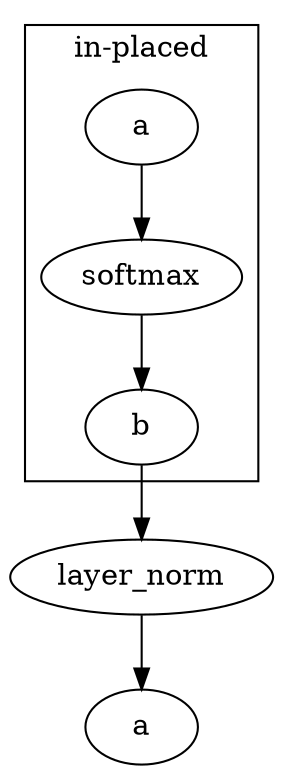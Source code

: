 digraph G {

  e1[label="softmax"]
  e2[label="layer_norm"]
  
  c[label="b"]
  e[label="a"]
  subgraph cluster_0 {  
  label="in-placed"
  a -> e1
  e1 -> c
  }
  
  c -> e2
  e2 -> e
  
}

